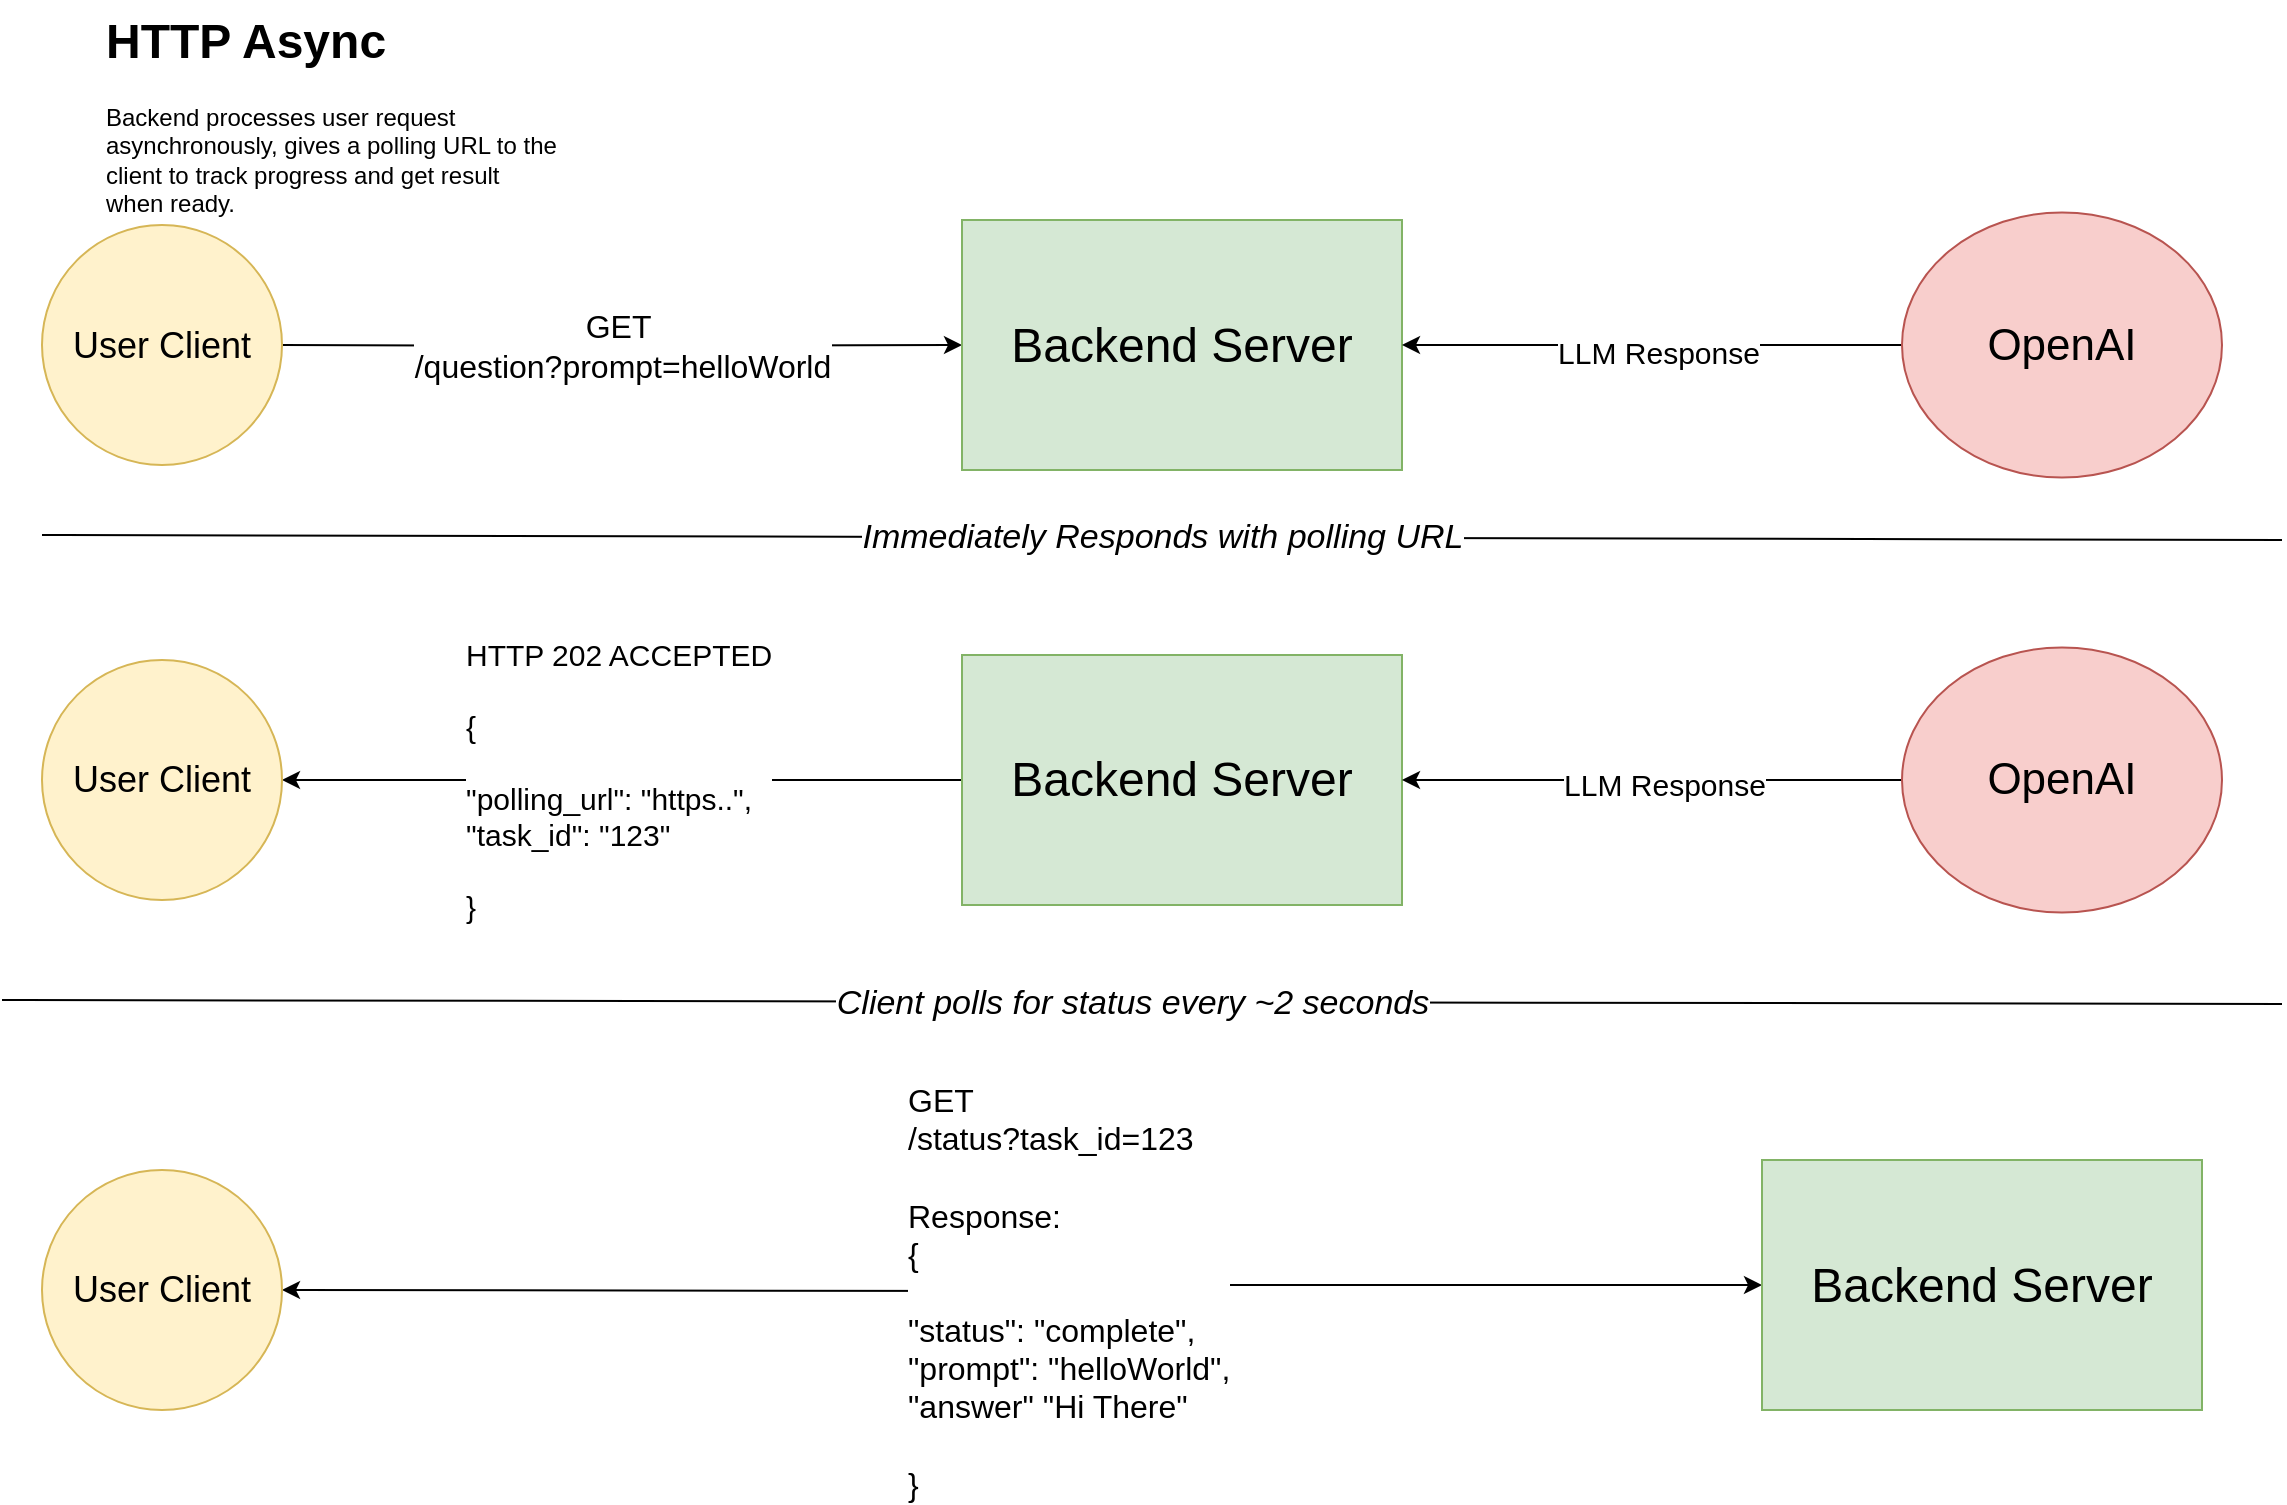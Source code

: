 <mxfile version="27.2.0">
  <diagram name="Page-1" id="DS_TWJ373Ps78vdfHSgM">
    <mxGraphModel dx="1253" dy="856" grid="1" gridSize="10" guides="1" tooltips="1" connect="1" arrows="1" fold="1" page="1" pageScale="1" pageWidth="850" pageHeight="1100" math="0" shadow="0">
      <root>
        <mxCell id="0" />
        <mxCell id="1" parent="0" />
        <mxCell id="1CRBDQJJfLzbWSRdy7kv-4" value="" style="edgeStyle=orthogonalEdgeStyle;rounded=0;orthogonalLoop=1;jettySize=auto;html=1;" parent="1" target="1CRBDQJJfLzbWSRdy7kv-3" edge="1">
          <mxGeometry relative="1" as="geometry">
            <mxPoint x="190" y="182.5" as="sourcePoint" />
          </mxGeometry>
        </mxCell>
        <mxCell id="1CRBDQJJfLzbWSRdy7kv-5" value="&lt;font style=&quot;font-size: 16px;&quot;&gt;GET&amp;nbsp;&lt;/font&gt;&lt;div&gt;&lt;font style=&quot;font-size: 16px;&quot;&gt;/question?prompt=helloWorld&lt;/font&gt;&lt;/div&gt;" style="edgeLabel;html=1;align=center;verticalAlign=middle;resizable=0;points=[];" parent="1CRBDQJJfLzbWSRdy7kv-4" vertex="1" connectable="0">
          <mxGeometry x="-0.104" y="-1" relative="1" as="geometry">
            <mxPoint x="17" y="-1" as="offset" />
          </mxGeometry>
        </mxCell>
        <mxCell id="1CRBDQJJfLzbWSRdy7kv-3" value="&lt;div style=&quot;&quot;&gt;&lt;span style=&quot;font-size: 24px; background-color: transparent; color: light-dark(rgb(0, 0, 0), rgb(255, 255, 255));&quot;&gt;Backend Server&lt;/span&gt;&lt;/div&gt;" style="whiteSpace=wrap;html=1;verticalAlign=middle;align=center;fillColor=#d5e8d4;strokeColor=#82b366;" parent="1" vertex="1">
          <mxGeometry x="530" y="120" width="220" height="125" as="geometry" />
        </mxCell>
        <mxCell id="1CRBDQJJfLzbWSRdy7kv-6" value="&lt;h1 style=&quot;margin-top: 0px;&quot;&gt;HTTP Async&lt;/h1&gt;&lt;div&gt;Backend processes user request asynchronously, gives a polling URL to the client to track progress and get result when ready.&lt;/div&gt;" style="text;html=1;whiteSpace=wrap;overflow=hidden;rounded=0;" parent="1" vertex="1">
          <mxGeometry x="100" y="10" width="230" height="130" as="geometry" />
        </mxCell>
        <mxCell id="1CRBDQJJfLzbWSRdy7kv-8" value="&lt;font style=&quot;font-size: 18px;&quot;&gt;User Client&lt;/font&gt;" style="ellipse;whiteSpace=wrap;html=1;aspect=fixed;fillColor=#fff2cc;strokeColor=#d6b656;" parent="1" vertex="1">
          <mxGeometry x="70" y="122.5" width="120" height="120" as="geometry" />
        </mxCell>
        <mxCell id="1CRBDQJJfLzbWSRdy7kv-14" style="edgeStyle=orthogonalEdgeStyle;rounded=0;orthogonalLoop=1;jettySize=auto;html=1;entryX=1;entryY=0.5;entryDx=0;entryDy=0;" parent="1" source="1CRBDQJJfLzbWSRdy7kv-12" target="1CRBDQJJfLzbWSRdy7kv-13" edge="1">
          <mxGeometry relative="1" as="geometry" />
        </mxCell>
        <mxCell id="1CRBDQJJfLzbWSRdy7kv-15" value="&lt;div&gt;&lt;font style=&quot;font-size: 15px;&quot;&gt;HTTP 202 ACCEPTED&lt;/font&gt;&lt;/div&gt;&lt;div&gt;&lt;font style=&quot;font-size: 15px;&quot;&gt;&lt;br&gt;&lt;/font&gt;&lt;/div&gt;&lt;font style=&quot;font-size: 15px;&quot;&gt;{&lt;/font&gt;&lt;div&gt;&lt;span style=&quot;font-size: 15px;&quot;&gt;&lt;br&gt;&lt;/span&gt;&lt;div&gt;&lt;span style=&quot;font-size: 15px;&quot;&gt;&quot;polling_url&quot;: &quot;https..&quot;,&lt;br&gt;&lt;/span&gt;&lt;/div&gt;&lt;div&gt;&lt;span style=&quot;font-size: 15px;&quot;&gt;&quot;task_id&quot;: &quot;123&quot;&amp;nbsp;&lt;/span&gt;&lt;/div&gt;&lt;div&gt;&lt;font style=&quot;font-size: 15px;&quot;&gt;&lt;br&gt;&lt;/font&gt;&lt;/div&gt;&lt;div&gt;&lt;font style=&quot;font-size: 15px;&quot;&gt;}&lt;/font&gt;&lt;/div&gt;&lt;/div&gt;" style="edgeLabel;html=1;align=left;verticalAlign=middle;resizable=0;points=[];" parent="1CRBDQJJfLzbWSRdy7kv-14" vertex="1" connectable="0">
          <mxGeometry x="-0.064" y="4" relative="1" as="geometry">
            <mxPoint x="-91" y="-4" as="offset" />
          </mxGeometry>
        </mxCell>
        <mxCell id="1CRBDQJJfLzbWSRdy7kv-12" value="&lt;div style=&quot;&quot;&gt;&lt;span style=&quot;font-size: 24px; background-color: transparent; color: light-dark(rgb(0, 0, 0), rgb(255, 255, 255));&quot;&gt;Backend Server&lt;/span&gt;&lt;/div&gt;" style="whiteSpace=wrap;html=1;verticalAlign=middle;align=center;fillColor=#d5e8d4;strokeColor=#82b366;" parent="1" vertex="1">
          <mxGeometry x="530" y="337.5" width="220" height="125" as="geometry" />
        </mxCell>
        <mxCell id="1CRBDQJJfLzbWSRdy7kv-13" value="&lt;font style=&quot;font-size: 18px;&quot;&gt;User Client&lt;/font&gt;" style="ellipse;whiteSpace=wrap;html=1;aspect=fixed;fillColor=#fff2cc;strokeColor=#d6b656;" parent="1" vertex="1">
          <mxGeometry x="70" y="340" width="120" height="120" as="geometry" />
        </mxCell>
        <mxCell id="1CRBDQJJfLzbWSRdy7kv-16" value="" style="endArrow=none;html=1;rounded=0;" parent="1" edge="1">
          <mxGeometry width="50" height="50" relative="1" as="geometry">
            <mxPoint x="70" y="277.5" as="sourcePoint" />
            <mxPoint x="1190" y="280" as="targetPoint" />
            <Array as="points">
              <mxPoint x="80" y="277.5" />
            </Array>
          </mxGeometry>
        </mxCell>
        <mxCell id="1CRBDQJJfLzbWSRdy7kv-17" value="&lt;font style=&quot;font-size: 17px;&quot;&gt;&lt;i&gt;Immediately Responds with polling URL&lt;/i&gt;&lt;/font&gt;" style="edgeLabel;html=1;align=center;verticalAlign=middle;resizable=0;points=[];" parent="1CRBDQJJfLzbWSRdy7kv-16" vertex="1" connectable="0">
          <mxGeometry x="-0.478" y="-1" relative="1" as="geometry">
            <mxPoint x="267" as="offset" />
          </mxGeometry>
        </mxCell>
        <mxCell id="1CRBDQJJfLzbWSRdy7kv-22" style="edgeStyle=orthogonalEdgeStyle;rounded=0;orthogonalLoop=1;jettySize=auto;html=1;entryX=1;entryY=0.5;entryDx=0;entryDy=0;" parent="1" source="1CRBDQJJfLzbWSRdy7kv-18" target="1CRBDQJJfLzbWSRdy7kv-3" edge="1">
          <mxGeometry relative="1" as="geometry" />
        </mxCell>
        <mxCell id="1CRBDQJJfLzbWSRdy7kv-23" value="&lt;font style=&quot;font-size: 15px;&quot;&gt;LLM Response&lt;/font&gt;" style="edgeLabel;html=1;align=center;verticalAlign=middle;resizable=0;points=[];" parent="1CRBDQJJfLzbWSRdy7kv-22" vertex="1" connectable="0">
          <mxGeometry x="-0.032" y="3" relative="1" as="geometry">
            <mxPoint x="-1" as="offset" />
          </mxGeometry>
        </mxCell>
        <mxCell id="1CRBDQJJfLzbWSRdy7kv-18" value="&lt;font style=&quot;font-size: 22px;&quot;&gt;OpenAI&lt;/font&gt;" style="ellipse;whiteSpace=wrap;html=1;fillColor=#f8cecc;strokeColor=#b85450;direction=south;" parent="1" vertex="1">
          <mxGeometry x="1000" y="116.25" width="160" height="132.5" as="geometry" />
        </mxCell>
        <mxCell id="1CRBDQJJfLzbWSRdy7kv-27" style="edgeStyle=orthogonalEdgeStyle;rounded=0;orthogonalLoop=1;jettySize=auto;html=1;exitX=0.5;exitY=1;exitDx=0;exitDy=0;entryX=1;entryY=0.5;entryDx=0;entryDy=0;" parent="1" source="1CRBDQJJfLzbWSRdy7kv-21" target="1CRBDQJJfLzbWSRdy7kv-12" edge="1">
          <mxGeometry relative="1" as="geometry" />
        </mxCell>
        <mxCell id="1CRBDQJJfLzbWSRdy7kv-28" value="&lt;font style=&quot;font-size: 15px;&quot;&gt;LLM Response&lt;/font&gt;" style="edgeLabel;html=1;align=center;verticalAlign=middle;resizable=0;points=[];" parent="1CRBDQJJfLzbWSRdy7kv-27" vertex="1" connectable="0">
          <mxGeometry x="-0.048" y="2" relative="1" as="geometry">
            <mxPoint as="offset" />
          </mxGeometry>
        </mxCell>
        <mxCell id="1CRBDQJJfLzbWSRdy7kv-21" value="&lt;font style=&quot;font-size: 22px;&quot;&gt;OpenAI&lt;/font&gt;" style="ellipse;whiteSpace=wrap;html=1;fillColor=#f8cecc;strokeColor=#b85450;direction=south;" parent="1" vertex="1">
          <mxGeometry x="1000" y="333.75" width="160" height="132.5" as="geometry" />
        </mxCell>
        <mxCell id="I-9N-YSfWl_Ru_FgywRT-1" value="" style="endArrow=none;html=1;rounded=0;" edge="1" parent="1">
          <mxGeometry width="50" height="50" relative="1" as="geometry">
            <mxPoint x="50" y="510" as="sourcePoint" />
            <mxPoint x="1190" y="512" as="targetPoint" />
            <Array as="points">
              <mxPoint x="60" y="510" />
            </Array>
          </mxGeometry>
        </mxCell>
        <mxCell id="I-9N-YSfWl_Ru_FgywRT-2" value="&lt;span style=&quot;font-size: 17px;&quot;&gt;&lt;i&gt;Client polls for status every ~2 seconds&lt;/i&gt;&lt;/span&gt;" style="edgeLabel;html=1;align=center;verticalAlign=middle;resizable=0;points=[];" vertex="1" connectable="0" parent="I-9N-YSfWl_Ru_FgywRT-1">
          <mxGeometry x="-0.478" y="-1" relative="1" as="geometry">
            <mxPoint x="267" as="offset" />
          </mxGeometry>
        </mxCell>
        <mxCell id="I-9N-YSfWl_Ru_FgywRT-3" value="" style="edgeStyle=orthogonalEdgeStyle;rounded=0;orthogonalLoop=1;jettySize=auto;html=1;startArrow=classic;startFill=1;" edge="1" parent="1" target="I-9N-YSfWl_Ru_FgywRT-5">
          <mxGeometry relative="1" as="geometry">
            <mxPoint x="190" y="655" as="sourcePoint" />
          </mxGeometry>
        </mxCell>
        <mxCell id="I-9N-YSfWl_Ru_FgywRT-4" value="&lt;font style=&quot;font-size: 16px;&quot;&gt;GET&amp;nbsp;&lt;/font&gt;&lt;div&gt;&lt;font style=&quot;font-size: 16px;&quot;&gt;/status?task_id=123&lt;/font&gt;&lt;/div&gt;&lt;div&gt;&lt;font style=&quot;font-size: 16px;&quot;&gt;&lt;br&gt;&lt;/font&gt;&lt;/div&gt;&lt;div&gt;&lt;font style=&quot;font-size: 16px;&quot;&gt;Response:&lt;/font&gt;&lt;/div&gt;&lt;div&gt;&lt;font style=&quot;font-size: 16px;&quot;&gt;{&lt;/font&gt;&lt;/div&gt;&lt;div&gt;&lt;font style=&quot;font-size: 16px;&quot;&gt;&lt;br&gt;&lt;/font&gt;&lt;/div&gt;&lt;div&gt;&lt;font style=&quot;font-size: 16px;&quot;&gt;&quot;status&quot;: &quot;complete&quot;,&lt;/font&gt;&lt;/div&gt;&lt;div&gt;&lt;font style=&quot;font-size: 16px;&quot;&gt;&quot;prompt&quot;: &quot;helloWorld&quot;,&lt;/font&gt;&lt;/div&gt;&lt;div&gt;&lt;font style=&quot;font-size: 16px;&quot;&gt;&quot;answer&quot; &quot;Hi There&quot;&lt;/font&gt;&lt;/div&gt;&lt;div&gt;&lt;font style=&quot;font-size: 16px;&quot;&gt;&lt;br&gt;&lt;/font&gt;&lt;/div&gt;&lt;div&gt;&lt;font style=&quot;font-size: 16px;&quot;&gt;}&lt;/font&gt;&lt;/div&gt;" style="edgeLabel;html=1;align=left;verticalAlign=middle;resizable=0;points=[];" vertex="1" connectable="0" parent="I-9N-YSfWl_Ru_FgywRT-3">
          <mxGeometry x="-0.104" y="-1" relative="1" as="geometry">
            <mxPoint x="-22" y="-1" as="offset" />
          </mxGeometry>
        </mxCell>
        <mxCell id="I-9N-YSfWl_Ru_FgywRT-5" value="&lt;div style=&quot;&quot;&gt;&lt;span style=&quot;font-size: 24px; background-color: transparent; color: light-dark(rgb(0, 0, 0), rgb(255, 255, 255));&quot;&gt;Backend Server&lt;/span&gt;&lt;/div&gt;" style="whiteSpace=wrap;html=1;verticalAlign=middle;align=center;fillColor=#d5e8d4;strokeColor=#82b366;" vertex="1" parent="1">
          <mxGeometry x="930" y="590" width="220" height="125" as="geometry" />
        </mxCell>
        <mxCell id="I-9N-YSfWl_Ru_FgywRT-6" value="&lt;font style=&quot;font-size: 18px;&quot;&gt;User Client&lt;/font&gt;" style="ellipse;whiteSpace=wrap;html=1;aspect=fixed;fillColor=#fff2cc;strokeColor=#d6b656;" vertex="1" parent="1">
          <mxGeometry x="70" y="595" width="120" height="120" as="geometry" />
        </mxCell>
      </root>
    </mxGraphModel>
  </diagram>
</mxfile>
